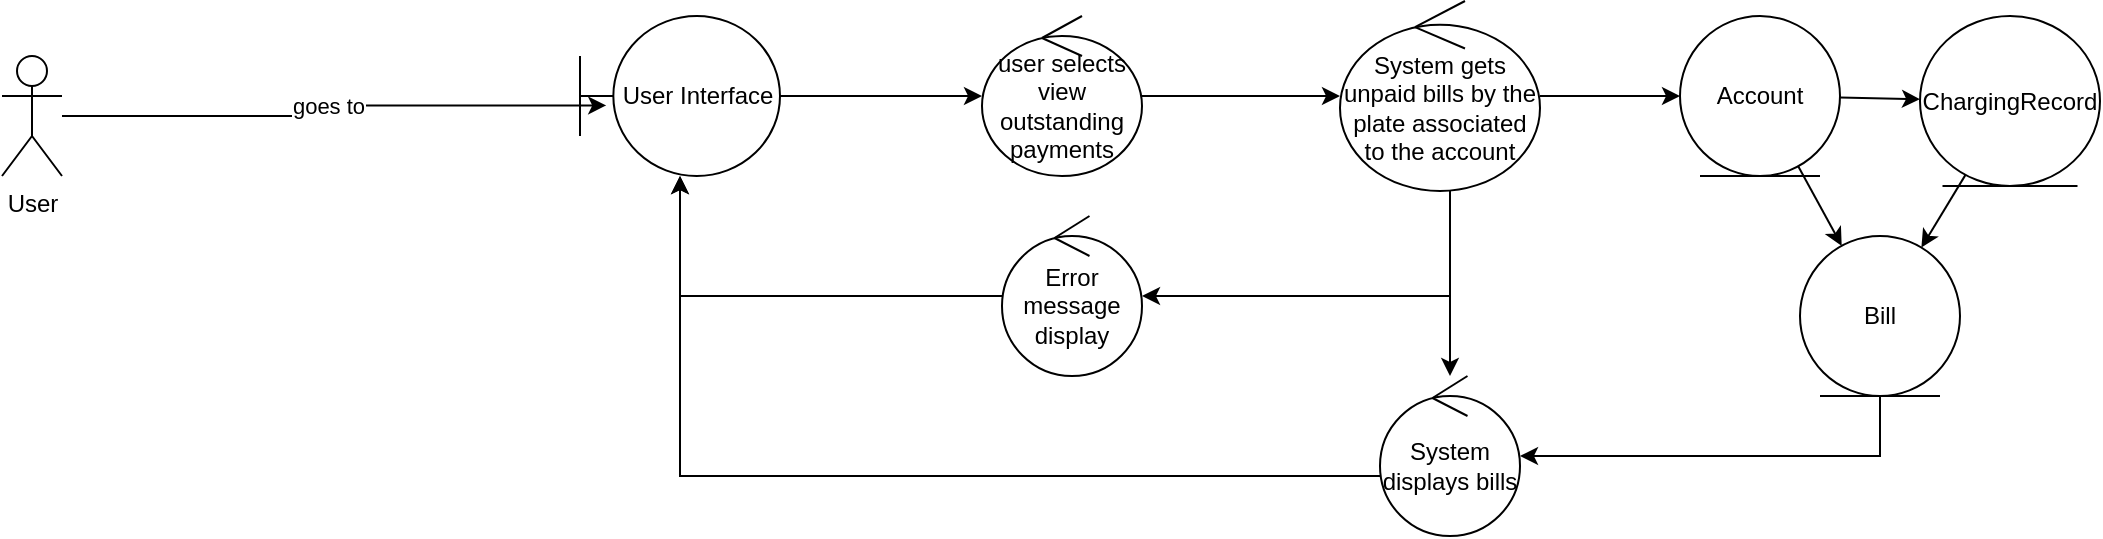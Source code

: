 <mxfile version="13.8.0" type="device"><diagram id="XbJZrhXrTqirQU5wsTII" name="Page-1"><mxGraphModel dx="1422" dy="705" grid="1" gridSize="10" guides="1" tooltips="1" connect="1" arrows="1" fold="1" page="1" pageScale="1" pageWidth="827" pageHeight="1169" math="0" shadow="0"><root><mxCell id="0"/><mxCell id="1" parent="0"/><mxCell id="02ytGS1kP_d2eWtJqgfb-1" value="goes to" style="edgeStyle=orthogonalEdgeStyle;rounded=0;orthogonalLoop=1;jettySize=auto;html=1;entryX=0.131;entryY=0.559;entryDx=0;entryDy=0;entryPerimeter=0;" parent="1" source="02ytGS1kP_d2eWtJqgfb-2" target="02ytGS1kP_d2eWtJqgfb-3" edge="1"><mxGeometry relative="1" as="geometry"/></mxCell><mxCell id="02ytGS1kP_d2eWtJqgfb-2" value="User" style="shape=umlActor;verticalLabelPosition=bottom;labelBackgroundColor=#ffffff;verticalAlign=top;html=1;outlineConnect=0;" parent="1" vertex="1"><mxGeometry x="41" y="70" width="30" height="60" as="geometry"/></mxCell><mxCell id="02ytGS1kP_d2eWtJqgfb-3" value="User Interface" style="shape=umlBoundary;whiteSpace=wrap;html=1;" parent="1" vertex="1"><mxGeometry x="330" y="50" width="100" height="80" as="geometry"/></mxCell><mxCell id="02ytGS1kP_d2eWtJqgfb-4" style="edgeStyle=orthogonalEdgeStyle;rounded=0;orthogonalLoop=1;jettySize=auto;html=1;" parent="1" source="02ytGS1kP_d2eWtJqgfb-5" target="02ytGS1kP_d2eWtJqgfb-10" edge="1"><mxGeometry relative="1" as="geometry"/></mxCell><mxCell id="02ytGS1kP_d2eWtJqgfb-5" value="user selects view outstanding payments" style="ellipse;shape=umlControl;whiteSpace=wrap;html=1;" parent="1" vertex="1"><mxGeometry x="531" y="50" width="80" height="80" as="geometry"/></mxCell><mxCell id="02ytGS1kP_d2eWtJqgfb-6" style="edgeStyle=orthogonalEdgeStyle;rounded=0;orthogonalLoop=1;jettySize=auto;html=1;" parent="1" source="02ytGS1kP_d2eWtJqgfb-3" target="02ytGS1kP_d2eWtJqgfb-5" edge="1"><mxGeometry relative="1" as="geometry"><mxPoint x="430" y="90.0" as="sourcePoint"/><mxPoint x="720" y="100.0" as="targetPoint"/></mxGeometry></mxCell><mxCell id="02ytGS1kP_d2eWtJqgfb-7" style="edgeStyle=orthogonalEdgeStyle;rounded=0;orthogonalLoop=1;jettySize=auto;html=1;" parent="1" source="02ytGS1kP_d2eWtJqgfb-10" target="02ytGS1kP_d2eWtJqgfb-14" edge="1"><mxGeometry relative="1" as="geometry"><Array as="points"><mxPoint x="765" y="190"/><mxPoint x="765" y="190"/></Array></mxGeometry></mxCell><mxCell id="02ytGS1kP_d2eWtJqgfb-8" style="edgeStyle=orthogonalEdgeStyle;rounded=0;orthogonalLoop=1;jettySize=auto;html=1;" parent="1" source="02ytGS1kP_d2eWtJqgfb-10" target="02ytGS1kP_d2eWtJqgfb-12" edge="1"><mxGeometry relative="1" as="geometry"><Array as="points"><mxPoint x="765" y="190"/></Array></mxGeometry></mxCell><mxCell id="02ytGS1kP_d2eWtJqgfb-9" style="edgeStyle=orthogonalEdgeStyle;rounded=0;orthogonalLoop=1;jettySize=auto;html=1;" parent="1" source="02ytGS1kP_d2eWtJqgfb-10" target="02ytGS1kP_d2eWtJqgfb-15" edge="1"><mxGeometry relative="1" as="geometry"/></mxCell><mxCell id="02ytGS1kP_d2eWtJqgfb-10" value="System gets unpaid bills by the plate associated to the account" style="ellipse;shape=umlControl;whiteSpace=wrap;html=1;" parent="1" vertex="1"><mxGeometry x="710" y="42.5" width="100" height="95" as="geometry"/></mxCell><mxCell id="02ytGS1kP_d2eWtJqgfb-11" style="edgeStyle=orthogonalEdgeStyle;rounded=0;orthogonalLoop=1;jettySize=auto;html=1;" parent="1" source="02ytGS1kP_d2eWtJqgfb-12" target="02ytGS1kP_d2eWtJqgfb-3" edge="1"><mxGeometry relative="1" as="geometry"/></mxCell><mxCell id="02ytGS1kP_d2eWtJqgfb-12" value="Error message display" style="ellipse;shape=umlControl;whiteSpace=wrap;html=1;" parent="1" vertex="1"><mxGeometry x="541" y="150" width="70" height="80" as="geometry"/></mxCell><mxCell id="02ytGS1kP_d2eWtJqgfb-13" style="edgeStyle=orthogonalEdgeStyle;rounded=0;orthogonalLoop=1;jettySize=auto;html=1;" parent="1" source="02ytGS1kP_d2eWtJqgfb-14" target="02ytGS1kP_d2eWtJqgfb-3" edge="1"><mxGeometry relative="1" as="geometry"><Array as="points"><mxPoint x="380" y="280"/></Array></mxGeometry></mxCell><mxCell id="02ytGS1kP_d2eWtJqgfb-14" value="System displays bills" style="ellipse;shape=umlControl;whiteSpace=wrap;html=1;" parent="1" vertex="1"><mxGeometry x="730" y="230" width="70" height="80" as="geometry"/></mxCell><mxCell id="sb2UHV8Eq5XYSpDdZa3u-4" style="rounded=0;orthogonalLoop=1;jettySize=auto;html=1;" edge="1" parent="1" source="02ytGS1kP_d2eWtJqgfb-15" target="sb2UHV8Eq5XYSpDdZa3u-3"><mxGeometry relative="1" as="geometry"/></mxCell><mxCell id="sb2UHV8Eq5XYSpDdZa3u-8" style="edgeStyle=none;rounded=0;orthogonalLoop=1;jettySize=auto;html=1;" edge="1" parent="1" source="02ytGS1kP_d2eWtJqgfb-15" target="02ytGS1kP_d2eWtJqgfb-16"><mxGeometry relative="1" as="geometry"/></mxCell><mxCell id="02ytGS1kP_d2eWtJqgfb-15" value="Account" style="ellipse;shape=umlEntity;whiteSpace=wrap;html=1;" parent="1" vertex="1"><mxGeometry x="880" y="50" width="80" height="80" as="geometry"/></mxCell><mxCell id="sb2UHV8Eq5XYSpDdZa3u-5" style="rounded=0;orthogonalLoop=1;jettySize=auto;html=1;" edge="1" parent="1" source="02ytGS1kP_d2eWtJqgfb-16" target="sb2UHV8Eq5XYSpDdZa3u-3"><mxGeometry relative="1" as="geometry"/></mxCell><mxCell id="02ytGS1kP_d2eWtJqgfb-16" value="ChargingRecord" style="ellipse;shape=umlEntity;whiteSpace=wrap;html=1;" parent="1" vertex="1"><mxGeometry x="1000" y="50" width="90" height="85" as="geometry"/></mxCell><mxCell id="sb2UHV8Eq5XYSpDdZa3u-6" style="edgeStyle=none;rounded=0;orthogonalLoop=1;jettySize=auto;html=1;" edge="1" parent="1" source="sb2UHV8Eq5XYSpDdZa3u-3" target="02ytGS1kP_d2eWtJqgfb-14"><mxGeometry relative="1" as="geometry"><Array as="points"><mxPoint x="980" y="270"/></Array></mxGeometry></mxCell><mxCell id="sb2UHV8Eq5XYSpDdZa3u-3" value="Bill" style="ellipse;shape=umlEntity;whiteSpace=wrap;html=1;" vertex="1" parent="1"><mxGeometry x="940" y="160" width="80" height="80" as="geometry"/></mxCell></root></mxGraphModel></diagram></mxfile>